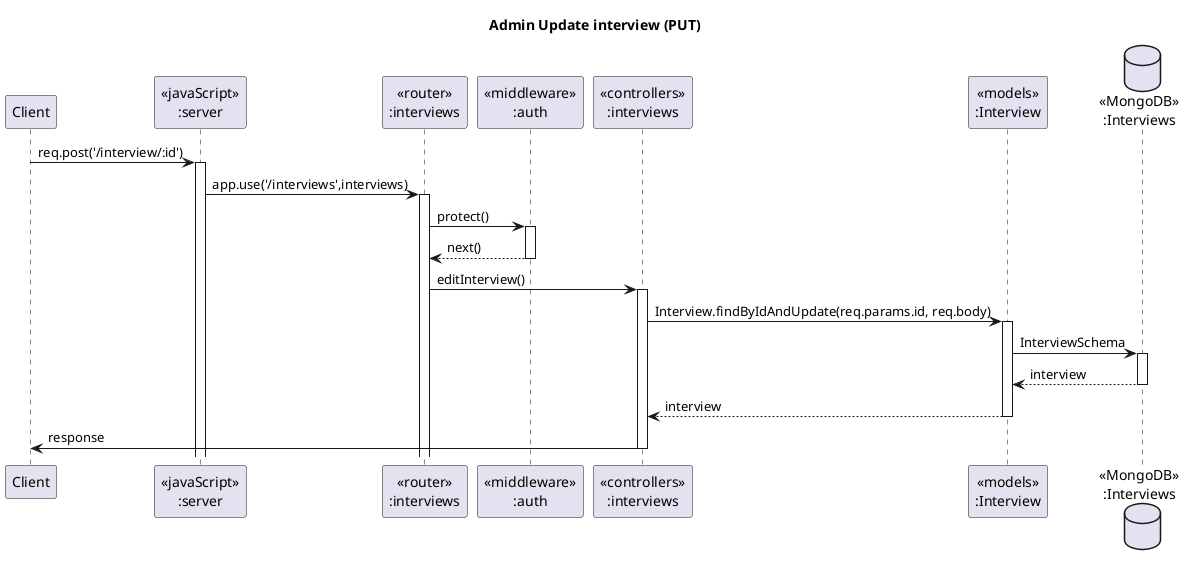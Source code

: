 @startuml Admin Update interview (PUT)
title "Admin Update interview (PUT)"

participant "Client" as user
participant "<<javaScript>>\n:server" as server
participant "<<router>>\n:interviews" as router
participant "<<middleware>>\n:auth" as auth
participant "<<controllers>>\n:interviews" as controller
participant "<<models>>\n:Interview" as model
database "<<MongoDB>>\n:Interviews" as database

user->server ++:req.post('/interview/:id')
server->router ++:app.use('/interviews',interviews)
router->auth ++:protect()
auth --> router --: next()
router -> controller ++:editInterview()
controller->model ++:Interview.findByIdAndUpdate(req.params.id, req.body)
model ->database ++: InterviewSchema
database --> model --: interview
controller <-- model --: interview
controller -> user --:response
@enduml
